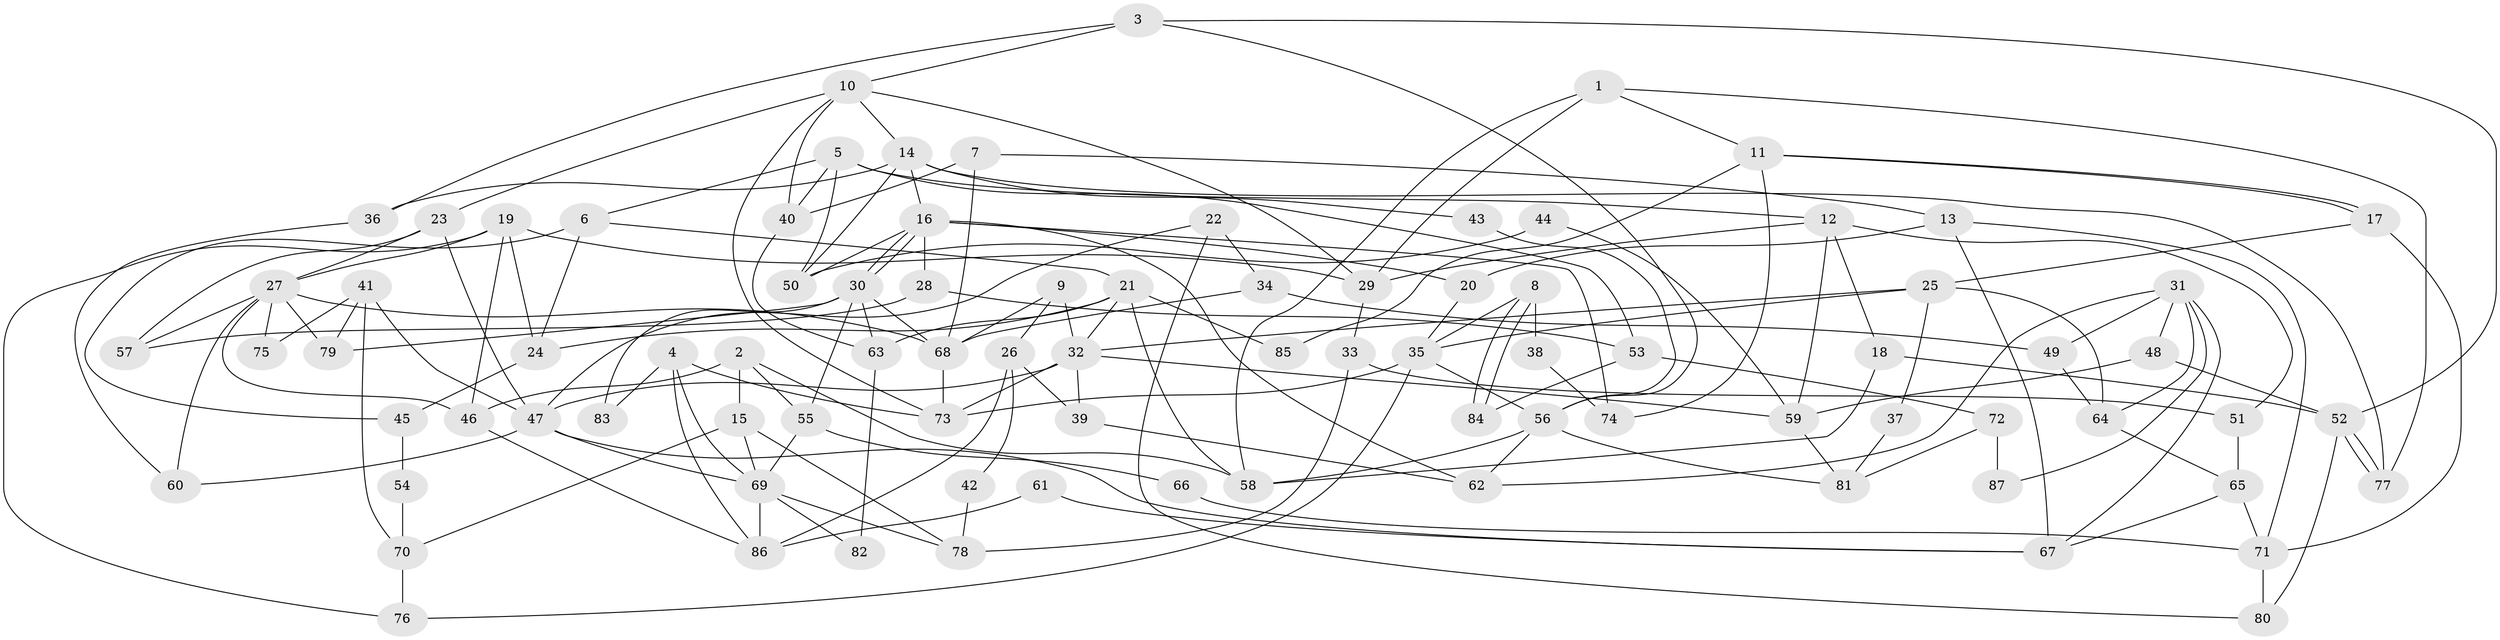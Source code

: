 // Generated by graph-tools (version 1.1) at 2025/36/03/09/25 02:36:02]
// undirected, 87 vertices, 174 edges
graph export_dot {
graph [start="1"]
  node [color=gray90,style=filled];
  1;
  2;
  3;
  4;
  5;
  6;
  7;
  8;
  9;
  10;
  11;
  12;
  13;
  14;
  15;
  16;
  17;
  18;
  19;
  20;
  21;
  22;
  23;
  24;
  25;
  26;
  27;
  28;
  29;
  30;
  31;
  32;
  33;
  34;
  35;
  36;
  37;
  38;
  39;
  40;
  41;
  42;
  43;
  44;
  45;
  46;
  47;
  48;
  49;
  50;
  51;
  52;
  53;
  54;
  55;
  56;
  57;
  58;
  59;
  60;
  61;
  62;
  63;
  64;
  65;
  66;
  67;
  68;
  69;
  70;
  71;
  72;
  73;
  74;
  75;
  76;
  77;
  78;
  79;
  80;
  81;
  82;
  83;
  84;
  85;
  86;
  87;
  1 -- 58;
  1 -- 77;
  1 -- 11;
  1 -- 29;
  2 -- 46;
  2 -- 15;
  2 -- 55;
  2 -- 58;
  3 -- 52;
  3 -- 10;
  3 -- 36;
  3 -- 56;
  4 -- 69;
  4 -- 86;
  4 -- 73;
  4 -- 83;
  5 -- 40;
  5 -- 12;
  5 -- 6;
  5 -- 50;
  5 -- 53;
  6 -- 21;
  6 -- 24;
  6 -- 45;
  7 -- 68;
  7 -- 13;
  7 -- 40;
  8 -- 35;
  8 -- 84;
  8 -- 84;
  8 -- 38;
  9 -- 32;
  9 -- 68;
  9 -- 26;
  10 -- 73;
  10 -- 29;
  10 -- 14;
  10 -- 23;
  10 -- 40;
  11 -- 17;
  11 -- 17;
  11 -- 74;
  11 -- 85;
  12 -- 29;
  12 -- 18;
  12 -- 51;
  12 -- 59;
  13 -- 20;
  13 -- 67;
  13 -- 71;
  14 -- 50;
  14 -- 16;
  14 -- 36;
  14 -- 43;
  14 -- 77;
  15 -- 69;
  15 -- 78;
  15 -- 70;
  16 -- 30;
  16 -- 30;
  16 -- 20;
  16 -- 28;
  16 -- 50;
  16 -- 62;
  16 -- 74;
  17 -- 25;
  17 -- 71;
  18 -- 58;
  18 -- 52;
  19 -- 24;
  19 -- 76;
  19 -- 27;
  19 -- 29;
  19 -- 46;
  20 -- 35;
  21 -- 58;
  21 -- 32;
  21 -- 24;
  21 -- 63;
  21 -- 85;
  22 -- 80;
  22 -- 47;
  22 -- 34;
  23 -- 27;
  23 -- 47;
  23 -- 57;
  24 -- 45;
  25 -- 35;
  25 -- 32;
  25 -- 37;
  25 -- 64;
  26 -- 39;
  26 -- 42;
  26 -- 86;
  27 -- 46;
  27 -- 57;
  27 -- 60;
  27 -- 68;
  27 -- 75;
  27 -- 79;
  28 -- 57;
  28 -- 53;
  29 -- 33;
  30 -- 63;
  30 -- 55;
  30 -- 68;
  30 -- 79;
  30 -- 83;
  31 -- 67;
  31 -- 49;
  31 -- 48;
  31 -- 62;
  31 -- 64;
  31 -- 87;
  32 -- 73;
  32 -- 47;
  32 -- 39;
  32 -- 59;
  33 -- 51;
  33 -- 78;
  34 -- 68;
  34 -- 49;
  35 -- 73;
  35 -- 56;
  35 -- 76;
  36 -- 60;
  37 -- 81;
  38 -- 74;
  39 -- 62;
  40 -- 63;
  41 -- 79;
  41 -- 47;
  41 -- 70;
  41 -- 75;
  42 -- 78;
  43 -- 56;
  44 -- 50;
  44 -- 59;
  45 -- 54;
  46 -- 86;
  47 -- 60;
  47 -- 67;
  47 -- 69;
  48 -- 59;
  48 -- 52;
  49 -- 64;
  51 -- 65;
  52 -- 77;
  52 -- 77;
  52 -- 80;
  53 -- 72;
  53 -- 84;
  54 -- 70;
  55 -- 66;
  55 -- 69;
  56 -- 62;
  56 -- 58;
  56 -- 81;
  59 -- 81;
  61 -- 67;
  61 -- 86;
  63 -- 82;
  64 -- 65;
  65 -- 71;
  65 -- 67;
  66 -- 71;
  68 -- 73;
  69 -- 78;
  69 -- 82;
  69 -- 86;
  70 -- 76;
  71 -- 80;
  72 -- 81;
  72 -- 87;
}
